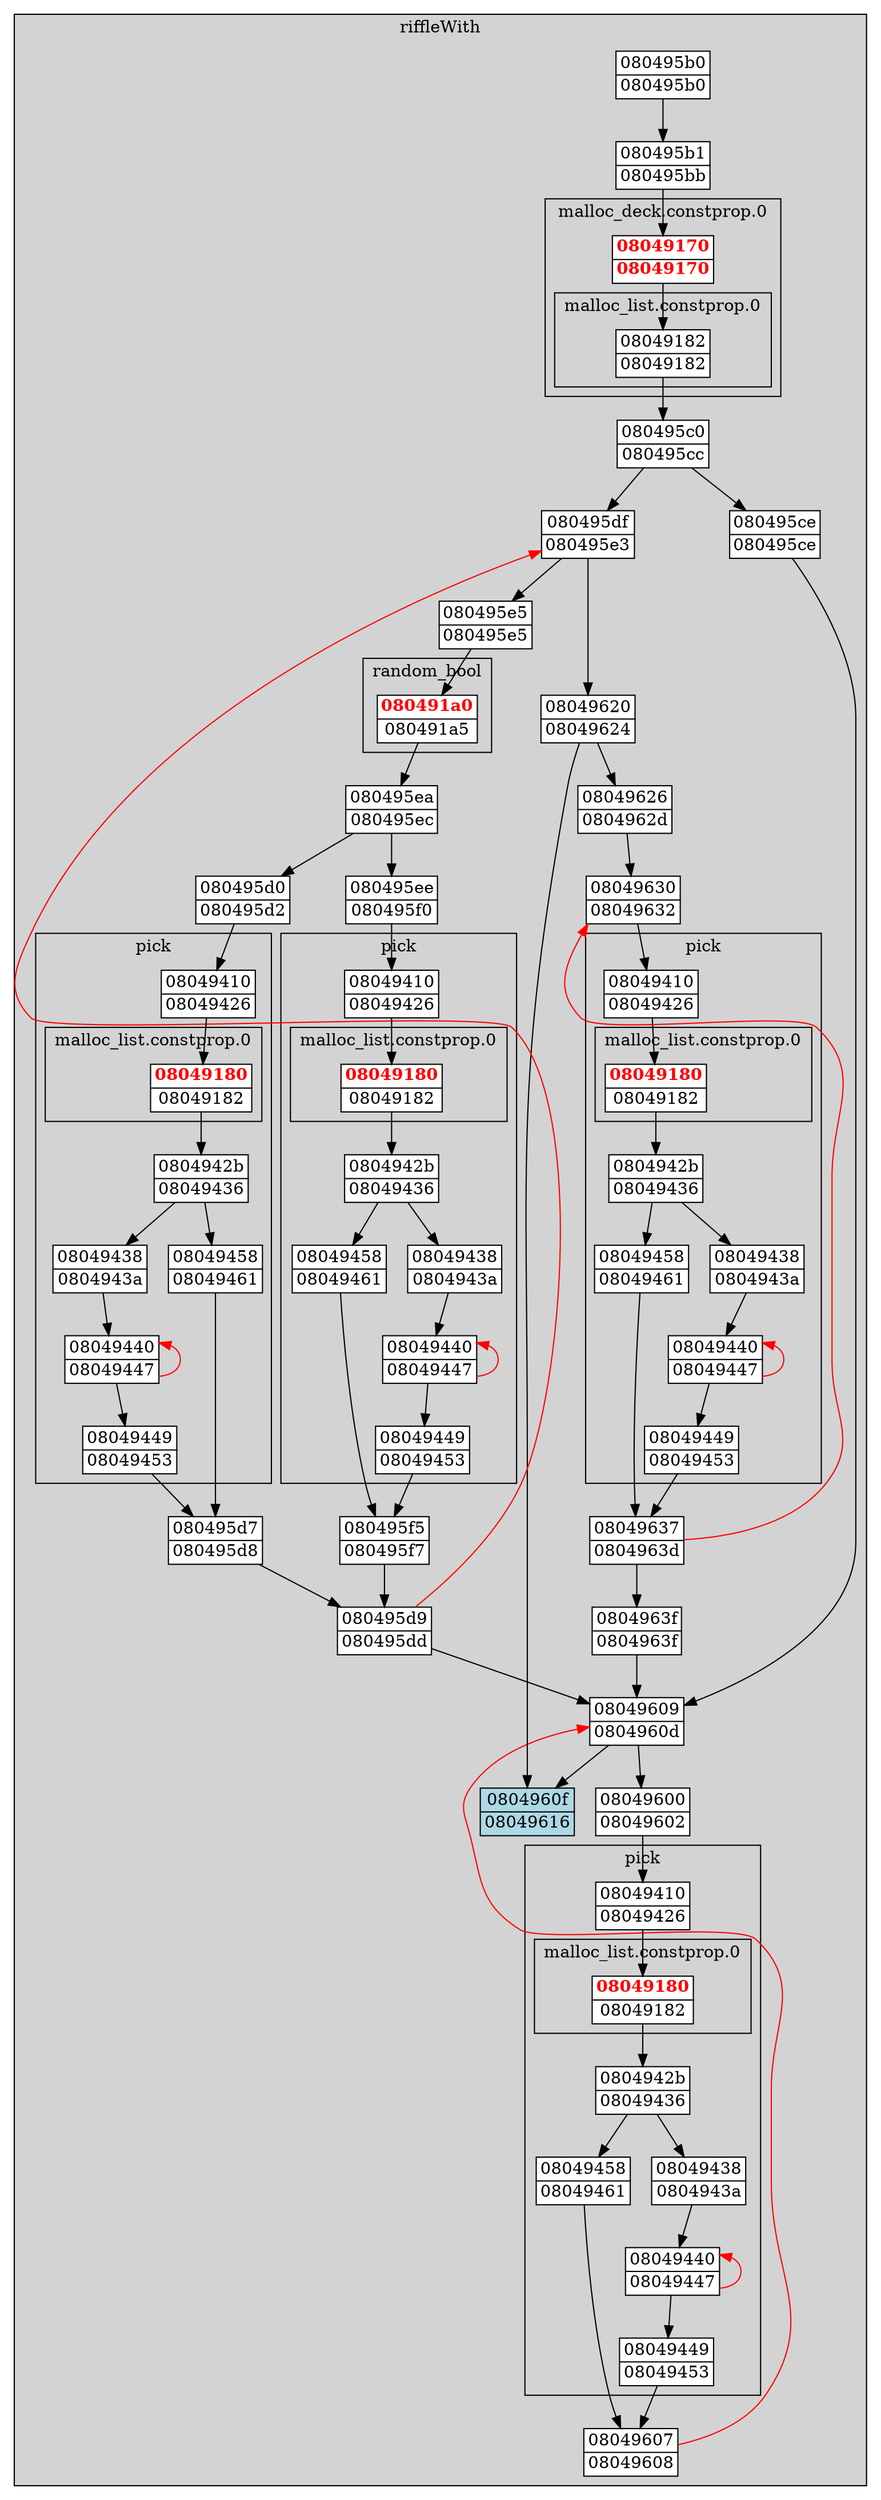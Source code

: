 digraph G {
node[fillcolor=white style="filled,solid" shape=none margin=0];
"080491a0_080495e5" -> "080495ea";
"08049630" -> "08049410_08049632";
"08049180_08049426_08049602" -> "0804942b_08049602";
"08049449_080495f0" -> "080495f5";
"08049182_08049170_080495bb" -> "080495c0";
"08049180_08049426_08049632" -> "0804942b_08049632";
"08049449_080495d2" -> "080495d7";
"08049449_08049602" -> "08049607";
"08049637" -> "08049630" [color=red constraint=false];
"08049637" -> "0804963f";
"08049438_08049602" -> "08049440_08049602";
"0804942b_08049602" -> "08049438_08049602";
"0804942b_08049602" -> "08049458_08049602";
"08049458_08049632" -> "08049637";
"08049620" -> "0804960f";
"08049620" -> "08049626";
"08049440_080495d2" -> "08049440_080495d2" [dir=back color=red];
"08049440_080495d2" -> "08049449_080495d2";
"08049458_08049602" -> "08049607";
"08049607" -> "08049609" [color=red constraint=false];
"080495ea" -> "080495d0";
"080495ea" -> "080495ee";
"080495f5" -> "080495d9";
"080495d9" -> "080495df" [color=red constraint=false];
"080495d9" -> "08049609";
"080495e5" -> "080491a0_080495e5";
"08049438_08049632" -> "08049440_08049632";
"0804942b_080495f0" -> "08049438_080495f0";
"0804942b_080495f0" -> "08049458_080495f0";
"0804963f" -> "08049609";
"08049170_080495bb" -> "08049182_08049170_080495bb";
"08049410_080495f0" -> "08049180_08049426_080495f0";
"08049410_08049602" -> "08049180_08049426_08049602";
"08049438_080495d2" -> "08049440_080495d2";
"08049458_080495f0" -> "080495f5";
"08049458_080495d2" -> "080495d7";
"080495ce" -> "08049609";
"080495b1" -> "08049170_080495bb";
"080495b0" -> "080495b1";
"0804942b_08049632" -> "08049438_08049632";
"0804942b_08049632" -> "08049458_08049632";
"08049440_080495f0" -> "08049440_080495f0" [dir=back color=red];
"08049440_080495f0" -> "08049449_080495f0";
"080495df" -> "080495e5";
"080495df" -> "08049620";
"08049180_08049426_080495d2" -> "0804942b_080495d2";
"08049180_08049426_080495f0" -> "0804942b_080495f0";
"08049600" -> "08049410_08049602";
"08049410_08049632" -> "08049180_08049426_08049632";
"08049449_08049632" -> "08049637";
"08049440_08049602" -> "08049440_08049602" [dir=back color=red];
"08049440_08049602" -> "08049449_08049602";
"080495ee" -> "08049410_080495f0";
"08049626" -> "08049630";
"0804942b_080495d2" -> "08049438_080495d2";
"0804942b_080495d2" -> "08049458_080495d2";
"08049410_080495d2" -> "08049180_08049426_080495d2";
"080495d7" -> "080495d9";
"080495c0" -> "080495ce";
"080495c0" -> "080495df";
"08049438_080495f0" -> "08049440_080495f0";
"08049440_08049632" -> "08049440_08049632" [dir=back color=red];
"08049440_08049632" -> "08049449_08049632";
"08049609" -> "08049600";
"08049609" -> "0804960f";
"080495d0" -> "08049410_080495d2";
subgraph "cluster_riffleWith" {
  style="filled,solid";
  color=black;
  fillcolor=lightgrey;
  label="riffleWith";"0804963f" [label=<<TABLE BORDER="1" CELLBORDER="0" CELLSPACING="0"><TR><TD>0804963f</TD></TR><HR/><TR><TD>0804963f</TD></TR></TABLE>>];
  "08049637" [label=<<TABLE BORDER="1" CELLBORDER="0" CELLSPACING="0"><TR><TD>08049637</TD></TR><HR/><TR><TD>0804963d</TD></TR></TABLE>>];
  "08049630" [label=<<TABLE BORDER="1" CELLBORDER="0" CELLSPACING="0"><TR><TD>08049630</TD></TR><HR/><TR><TD>08049632</TD></TR></TABLE>>];
  "08049626" [label=<<TABLE BORDER="1" CELLBORDER="0" CELLSPACING="0"><TR><TD>08049626</TD></TR><HR/><TR><TD>0804962d</TD></TR></TABLE>>];
  "08049620" [label=<<TABLE BORDER="1" CELLBORDER="0" CELLSPACING="0"><TR><TD>08049620</TD></TR><HR/><TR><TD>08049624</TD></TR></TABLE>>];
  "080495f5" [label=<<TABLE BORDER="1" CELLBORDER="0" CELLSPACING="0"><TR><TD>080495f5</TD></TR><HR/><TR><TD>080495f7</TD></TR></TABLE>>];
  "080495ee" [label=<<TABLE BORDER="1" CELLBORDER="0" CELLSPACING="0"><TR><TD>080495ee</TD></TR><HR/><TR><TD>080495f0</TD></TR></TABLE>>];
  "080495d9" [label=<<TABLE BORDER="1" CELLBORDER="0" CELLSPACING="0"><TR><TD>080495d9</TD></TR><HR/><TR><TD>080495dd</TD></TR></TABLE>>];
  "080495d7" [label=<<TABLE BORDER="1" CELLBORDER="0" CELLSPACING="0"><TR><TD>080495d7</TD></TR><HR/><TR><TD>080495d8</TD></TR></TABLE>>];
  "080495d0" [label=<<TABLE BORDER="1" CELLBORDER="0" CELLSPACING="0"><TR><TD>080495d0</TD></TR><HR/><TR><TD>080495d2</TD></TR></TABLE>>];
  "080495ea" [label=<<TABLE BORDER="1" CELLBORDER="0" CELLSPACING="0"><TR><TD>080495ea</TD></TR><HR/><TR><TD>080495ec</TD></TR></TABLE>>];
  "080495e5" [label=<<TABLE BORDER="1" CELLBORDER="0" CELLSPACING="0"><TR><TD>080495e5</TD></TR><HR/><TR><TD>080495e5</TD></TR></TABLE>>];
  "080495df" [label=<<TABLE BORDER="1" CELLBORDER="0" CELLSPACING="0"><TR><TD>080495df</TD></TR><HR/><TR><TD>080495e3</TD></TR></TABLE>>];
  "0804960f" [label=<<TABLE BORDER="1" CELLBORDER="0" CELLSPACING="0"><TR><TD>0804960f</TD></TR><HR/><TR><TD>08049616</TD></TR></TABLE>> fillcolor=lightblue];
  "08049607" [label=<<TABLE BORDER="1" CELLBORDER="0" CELLSPACING="0"><TR><TD>08049607</TD></TR><HR/><TR><TD>08049608</TD></TR></TABLE>>];
  "08049600" [label=<<TABLE BORDER="1" CELLBORDER="0" CELLSPACING="0"><TR><TD>08049600</TD></TR><HR/><TR><TD>08049602</TD></TR></TABLE>>];
  "08049609" [label=<<TABLE BORDER="1" CELLBORDER="0" CELLSPACING="0"><TR><TD>08049609</TD></TR><HR/><TR><TD>0804960d</TD></TR></TABLE>>];
  "080495ce" [label=<<TABLE BORDER="1" CELLBORDER="0" CELLSPACING="0"><TR><TD>080495ce</TD></TR><HR/><TR><TD>080495ce</TD></TR></TABLE>>];
  "080495c0" [label=<<TABLE BORDER="1" CELLBORDER="0" CELLSPACING="0"><TR><TD>080495c0</TD></TR><HR/><TR><TD>080495cc</TD></TR></TABLE>>];
  "080495b1" [label=<<TABLE BORDER="1" CELLBORDER="0" CELLSPACING="0"><TR><TD>080495b1</TD></TR><HR/><TR><TD>080495bb</TD></TR></TABLE>>];
  "080495b0" [label=<<TABLE BORDER="1" CELLBORDER="0" CELLSPACING="0"><TR><TD>080495b0</TD></TR><HR/><TR><TD>080495b0</TD></TR></TABLE>>];
  subgraph "cluster_pick_08049632" {
    style="filled,solid";
    color=black;
    fillcolor=lightgrey;
    label="pick";"08049458_08049632" [label=<<TABLE BORDER="1" CELLBORDER="0" CELLSPACING="0"><TR><TD>08049458</TD></TR><HR/><TR><TD>08049461</TD></TR></TABLE>>];
    "08049449_08049632" [label=<<TABLE BORDER="1" CELLBORDER="0" CELLSPACING="0"><TR><TD>08049449</TD></TR><HR/><TR><TD>08049453</TD></TR></TABLE>>];
    "08049440_08049632" [label=<<TABLE BORDER="1" CELLBORDER="0" CELLSPACING="0"><TR><TD>08049440</TD></TR><HR/><TR><TD>08049447</TD></TR></TABLE>>];
    "08049438_08049632" [label=<<TABLE BORDER="1" CELLBORDER="0" CELLSPACING="0"><TR><TD>08049438</TD></TR><HR/><TR><TD>0804943a</TD></TR></TABLE>>];
    "0804942b_08049632" [label=<<TABLE BORDER="1" CELLBORDER="0" CELLSPACING="0"><TR><TD>0804942b</TD></TR><HR/><TR><TD>08049436</TD></TR></TABLE>>];
    "08049410_08049632" [label=<<TABLE BORDER="1" CELLBORDER="0" CELLSPACING="0"><TR><TD>08049410</TD></TR><HR/><TR><TD>08049426</TD></TR></TABLE>>];
    subgraph "cluster_malloc_list.constprop.0_08049426_08049632" {
      style="filled,solid";
      color=black;
      fillcolor=lightgrey;
      label="malloc_list.constprop.0";"08049180_08049426_08049632" [label=<<TABLE BORDER="1" CELLBORDER="0" CELLSPACING="0"><TR><TD><FONT COLOR="red"><B>08049180</B></FONT></TD></TR><HR/><TR><TD>08049182</TD></TR></TABLE>>];
      }
}
subgraph "cluster_pick_080495f0" {
            style="filled,solid";
            color=black;
            fillcolor=lightgrey;
            label="pick";"08049458_080495f0" [label=<<TABLE BORDER="1" CELLBORDER="0" CELLSPACING="0"><TR><TD>08049458</TD></TR><HR/><TR><TD>08049461</TD></TR></TABLE>>];
            "08049449_080495f0" [label=<<TABLE BORDER="1" CELLBORDER="0" CELLSPACING="0"><TR><TD>08049449</TD></TR><HR/><TR><TD>08049453</TD></TR></TABLE>>];
            "08049440_080495f0" [label=<<TABLE BORDER="1" CELLBORDER="0" CELLSPACING="0"><TR><TD>08049440</TD></TR><HR/><TR><TD>08049447</TD></TR></TABLE>>];
            "08049438_080495f0" [label=<<TABLE BORDER="1" CELLBORDER="0" CELLSPACING="0"><TR><TD>08049438</TD></TR><HR/><TR><TD>0804943a</TD></TR></TABLE>>];
            "0804942b_080495f0" [label=<<TABLE BORDER="1" CELLBORDER="0" CELLSPACING="0"><TR><TD>0804942b</TD></TR><HR/><TR><TD>08049436</TD></TR></TABLE>>];
            "08049410_080495f0" [label=<<TABLE BORDER="1" CELLBORDER="0" CELLSPACING="0"><TR><TD>08049410</TD></TR><HR/><TR><TD>08049426</TD></TR></TABLE>>];
            subgraph "cluster_malloc_list.constprop.0_08049426_080495f0" {
              style="filled,solid";
              color=black;
              fillcolor=lightgrey;
              label="malloc_list.constprop.0";"08049180_08049426_080495f0" [label=<<TABLE BORDER="1" CELLBORDER="0" CELLSPACING="0"><TR><TD><FONT COLOR="red"><B>08049180</B></FONT></TD></TR><HR/><TR><TD>08049182</TD></TR></TABLE>>];
              }
}
subgraph "cluster_pick_080495d2" {
                    style="filled,solid";
                    color=black;
                    fillcolor=lightgrey;
                    label="pick";"08049458_080495d2" [label=<<TABLE BORDER="1" CELLBORDER="0" CELLSPACING="0"><TR><TD>08049458</TD></TR><HR/><TR><TD>08049461</TD></TR></TABLE>>];
                    "08049449_080495d2" [label=<<TABLE BORDER="1" CELLBORDER="0" CELLSPACING="0"><TR><TD>08049449</TD></TR><HR/><TR><TD>08049453</TD></TR></TABLE>>];
                    "08049440_080495d2" [label=<<TABLE BORDER="1" CELLBORDER="0" CELLSPACING="0"><TR><TD>08049440</TD></TR><HR/><TR><TD>08049447</TD></TR></TABLE>>];
                    "08049438_080495d2" [label=<<TABLE BORDER="1" CELLBORDER="0" CELLSPACING="0"><TR><TD>08049438</TD></TR><HR/><TR><TD>0804943a</TD></TR></TABLE>>];
                    "0804942b_080495d2" [label=<<TABLE BORDER="1" CELLBORDER="0" CELLSPACING="0"><TR><TD>0804942b</TD></TR><HR/><TR><TD>08049436</TD></TR></TABLE>>];
                    "08049410_080495d2" [label=<<TABLE BORDER="1" CELLBORDER="0" CELLSPACING="0"><TR><TD>08049410</TD></TR><HR/><TR><TD>08049426</TD></TR></TABLE>>];
                    subgraph "cluster_malloc_list.constprop.0_08049426_080495d2" {
                      style="filled,solid";
                      color=black;
                      fillcolor=lightgrey;
                      label="malloc_list.constprop.0";"08049180_08049426_080495d2" [label=<<TABLE BORDER="1" CELLBORDER="0" CELLSPACING="0"><TR><TD><FONT COLOR="red"><B>08049180</B></FONT></TD></TR><HR/><TR><TD>08049182</TD></TR></TABLE>>];
                      }
}
subgraph "cluster_random_bool_080495e5" {
                            style="filled,solid";
                            color=black;
                            fillcolor=lightgrey;
                            label="random_bool";"080491a0_080495e5" [label=<<TABLE BORDER="1" CELLBORDER="0" CELLSPACING="0"><TR><TD><FONT COLOR="red"><B>080491a0</B></FONT></TD></TR><HR/><TR><TD>080491a5</TD></TR></TABLE>>];
                            }
subgraph "cluster_pick_08049602" {
                                style="filled,solid";
                                color=black;
                                fillcolor=lightgrey;
                                label="pick";"08049458_08049602" [label=<<TABLE BORDER="1" CELLBORDER="0" CELLSPACING="0"><TR><TD>08049458</TD></TR><HR/><TR><TD>08049461</TD></TR></TABLE>>];
                                "08049449_08049602" [label=<<TABLE BORDER="1" CELLBORDER="0" CELLSPACING="0"><TR><TD>08049449</TD></TR><HR/><TR><TD>08049453</TD></TR></TABLE>>];
                                "08049440_08049602" [label=<<TABLE BORDER="1" CELLBORDER="0" CELLSPACING="0"><TR><TD>08049440</TD></TR><HR/><TR><TD>08049447</TD></TR></TABLE>>];
                                "08049438_08049602" [label=<<TABLE BORDER="1" CELLBORDER="0" CELLSPACING="0"><TR><TD>08049438</TD></TR><HR/><TR><TD>0804943a</TD></TR></TABLE>>];
                                "0804942b_08049602" [label=<<TABLE BORDER="1" CELLBORDER="0" CELLSPACING="0"><TR><TD>0804942b</TD></TR><HR/><TR><TD>08049436</TD></TR></TABLE>>];
                                "08049410_08049602" [label=<<TABLE BORDER="1" CELLBORDER="0" CELLSPACING="0"><TR><TD>08049410</TD></TR><HR/><TR><TD>08049426</TD></TR></TABLE>>];
                                subgraph "cluster_malloc_list.constprop.0_08049426_08049602" {
                                  style="filled,solid";
                                  color=black;
                                  fillcolor=lightgrey;
                                  label="malloc_list.constprop.0";"08049180_08049426_08049602" [label=<<TABLE BORDER="1" CELLBORDER="0" CELLSPACING="0"><TR><TD><FONT COLOR="red"><B>08049180</B></FONT></TD></TR><HR/><TR><TD>08049182</TD></TR></TABLE>>];
                                  }
}
subgraph "cluster_malloc_deck.constprop.0_080495bb" {
                                        style="filled,solid";
                                        color=black;
                                        fillcolor=lightgrey;
                                        label="malloc_deck.constprop.0";"08049170_080495bb" [label=<<TABLE BORDER="1" CELLBORDER="0" CELLSPACING="0"><TR><TD><FONT COLOR="red"><B>08049170</B></FONT></TD></TR><HR/><TR><TD><FONT COLOR="red"><B>08049170</B></FONT></TD></TR></TABLE>>];
                                        subgraph "cluster_malloc_list.constprop.0_08049170_080495bb" {
                                          style="filled,solid";
                                          color=black;
                                          fillcolor=lightgrey;
                                          label="malloc_list.constprop.0";"08049182_08049170_080495bb" [label=<<TABLE BORDER="1" CELLBORDER="0" CELLSPACING="0"><TR><TD>08049182</TD></TR><HR/><TR><TD>08049182</TD></TR></TABLE>>];
                                          }
}
}

}